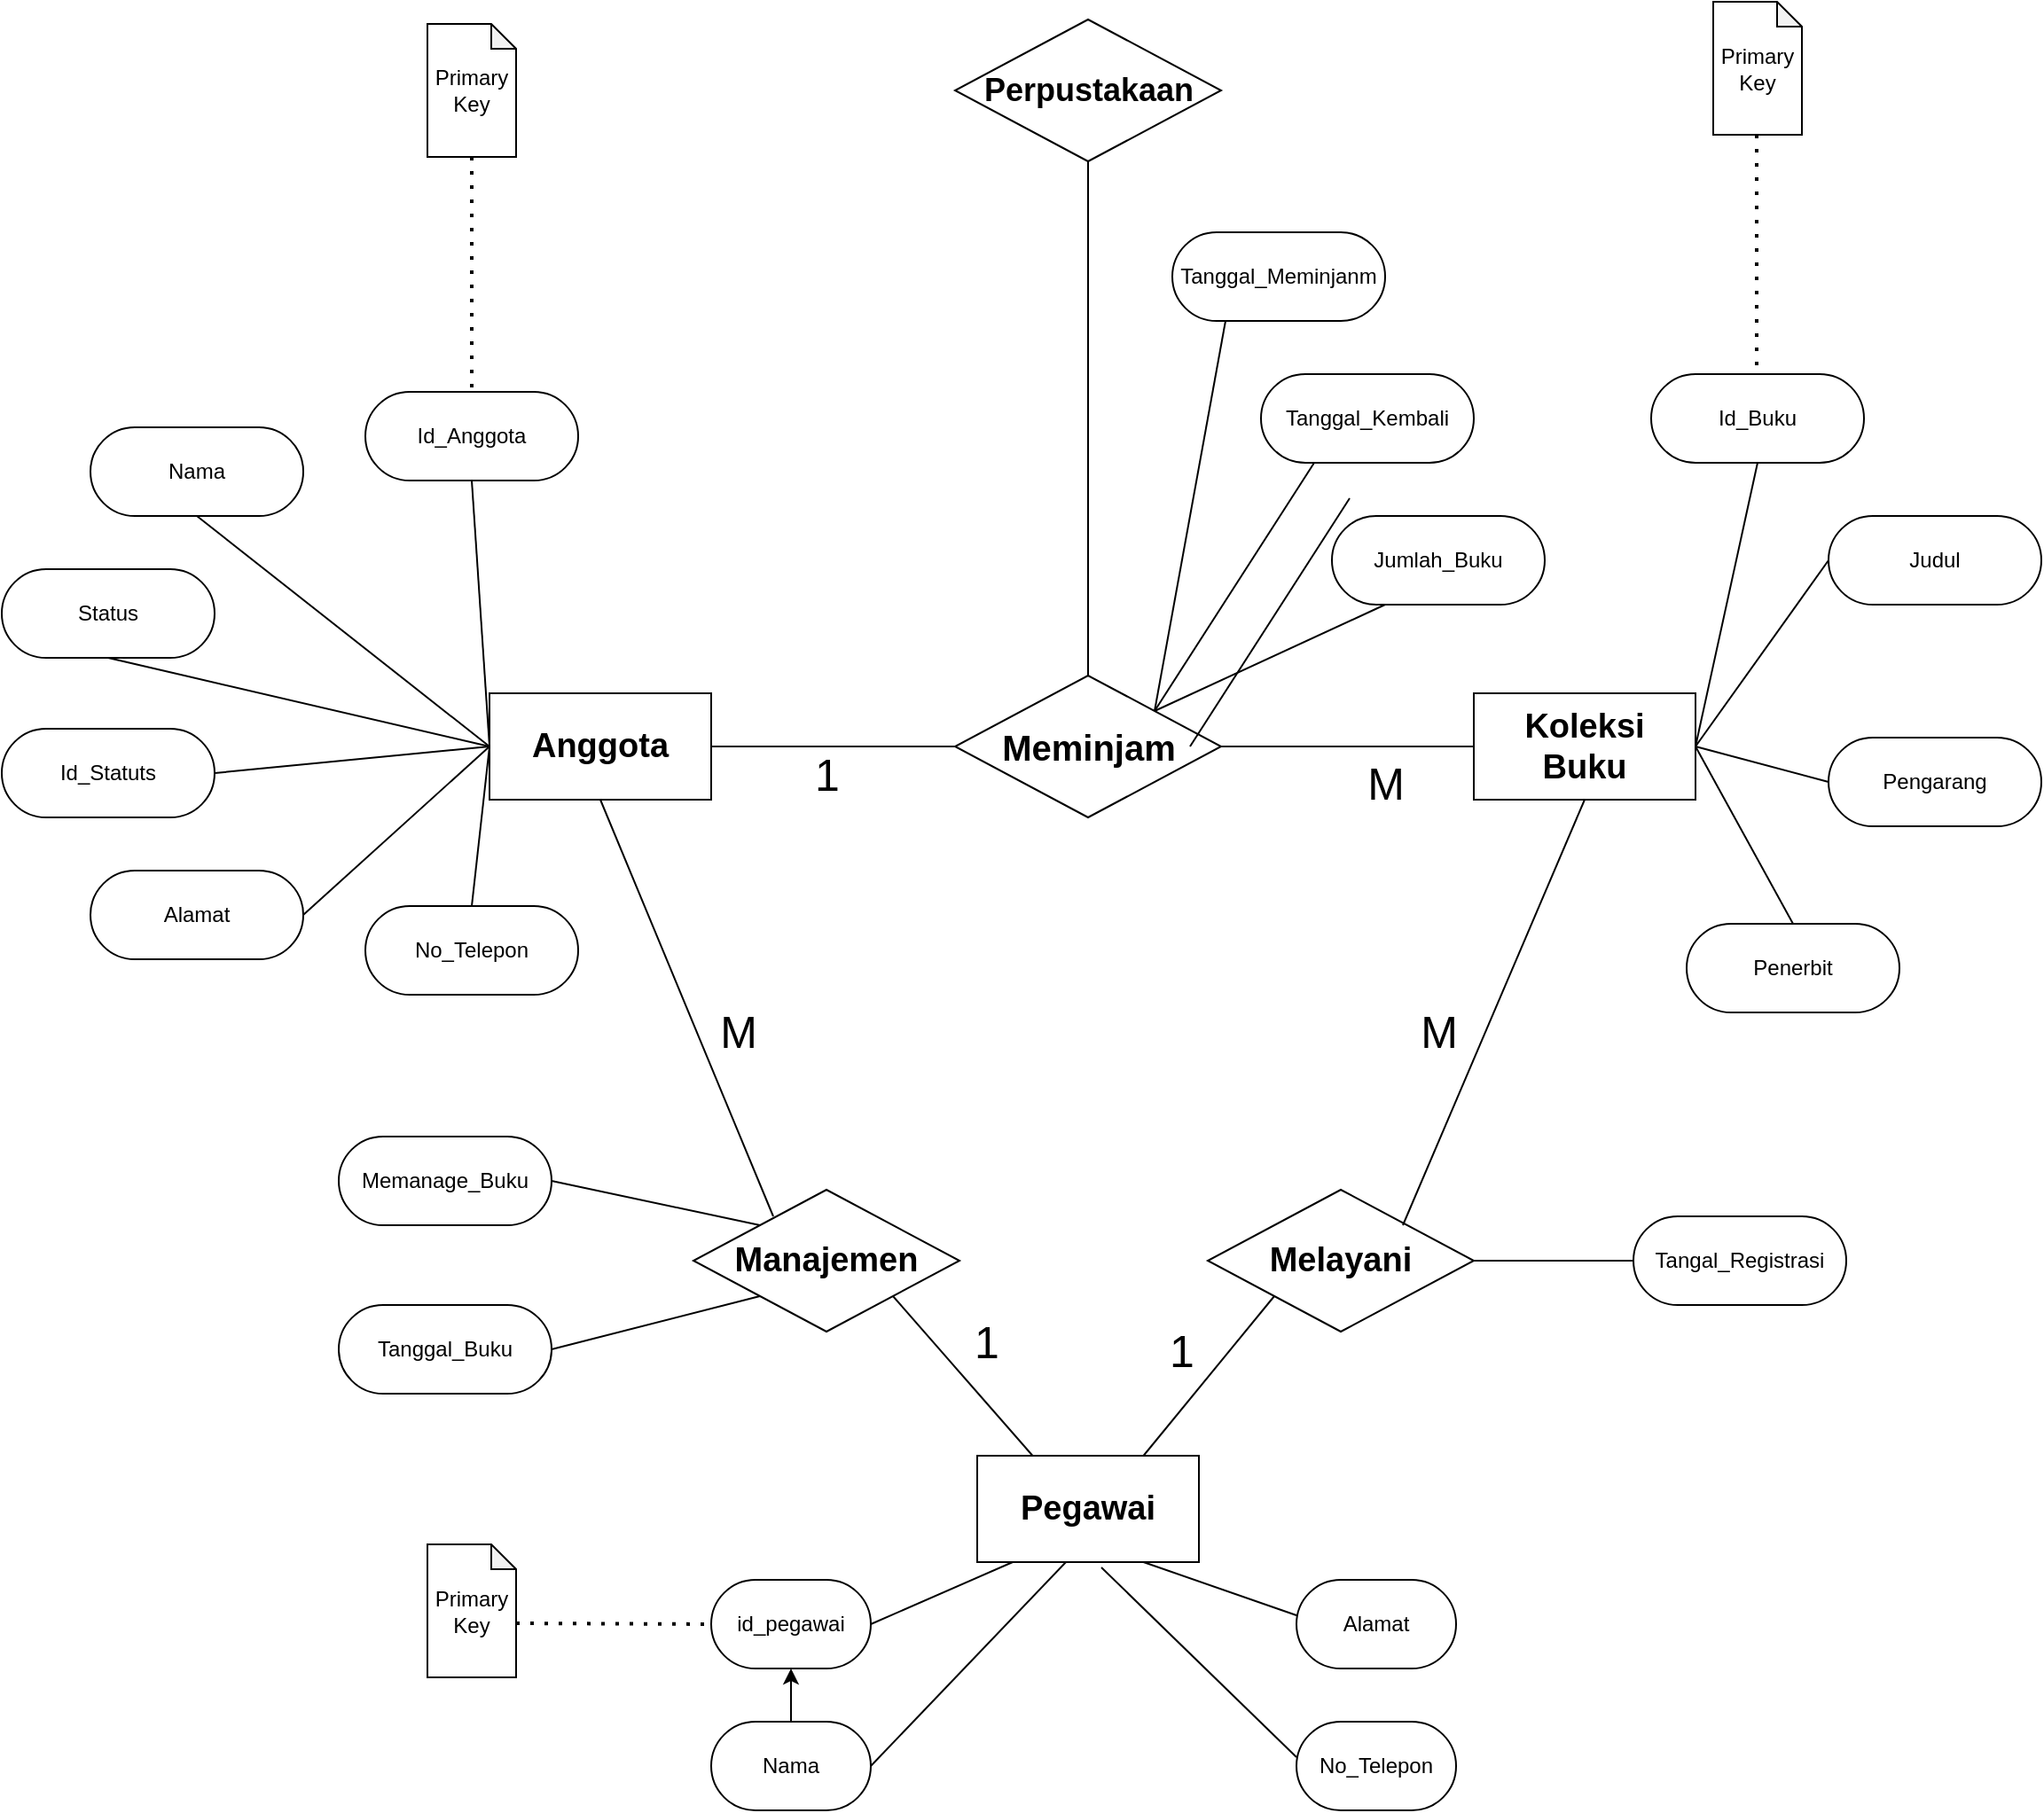 <mxfile version="15.5.9" type="github"><diagram id="R2lEEEUBdFMjLlhIrx00" name="Page-1"><mxGraphModel dx="3020" dy="1295" grid="1" gridSize="10" guides="1" tooltips="1" connect="1" arrows="1" fold="1" page="1" pageScale="1" pageWidth="850" pageHeight="1100" math="0" shadow="0" extFonts="Permanent Marker^https://fonts.googleapis.com/css?family=Permanent+Marker"><root><mxCell id="0"/><mxCell id="1" parent="0"/><mxCell id="FalFJYwX34e5pbqm7xKO-1" value="&lt;font style=&quot;font-size: 19px&quot;&gt;&lt;b&gt;Pegawai&lt;/b&gt;&lt;/font&gt;" style="rounded=0;whiteSpace=wrap;html=1;" vertex="1" parent="1"><mxGeometry x="360" y="880" width="125" height="60" as="geometry"/></mxCell><mxCell id="FalFJYwX34e5pbqm7xKO-5" value="No_Telepon" style="rounded=1;whiteSpace=wrap;html=1;arcSize=50;" vertex="1" parent="1"><mxGeometry x="540" y="1030" width="90" height="50" as="geometry"/></mxCell><mxCell id="FalFJYwX34e5pbqm7xKO-9" value="" style="endArrow=none;html=1;rounded=0;exitX=1;exitY=0.5;exitDx=0;exitDy=0;" edge="1" parent="1"><mxGeometry width="50" height="50" relative="1" as="geometry"><mxPoint x="300" y="975" as="sourcePoint"/><mxPoint x="380" y="940" as="targetPoint"/></mxGeometry></mxCell><mxCell id="FalFJYwX34e5pbqm7xKO-10" value="" style="endArrow=none;html=1;rounded=0;exitX=0.75;exitY=1;exitDx=0;exitDy=0;" edge="1" parent="1" source="FalFJYwX34e5pbqm7xKO-1"><mxGeometry width="50" height="50" relative="1" as="geometry"><mxPoint x="460" y="1005" as="sourcePoint"/><mxPoint x="540" y="970" as="targetPoint"/></mxGeometry></mxCell><mxCell id="FalFJYwX34e5pbqm7xKO-11" value="" style="endArrow=none;html=1;rounded=0;exitX=1;exitY=0.5;exitDx=0;exitDy=0;" edge="1" parent="1"><mxGeometry width="50" height="50" relative="1" as="geometry"><mxPoint x="300" y="1055.0" as="sourcePoint"/><mxPoint x="410" y="940" as="targetPoint"/></mxGeometry></mxCell><mxCell id="FalFJYwX34e5pbqm7xKO-12" value="" style="endArrow=none;html=1;rounded=0;exitX=0.56;exitY=1.05;exitDx=0;exitDy=0;exitPerimeter=0;" edge="1" parent="1" source="FalFJYwX34e5pbqm7xKO-1"><mxGeometry width="50" height="50" relative="1" as="geometry"><mxPoint x="460" y="1085" as="sourcePoint"/><mxPoint x="540" y="1050" as="targetPoint"/></mxGeometry></mxCell><mxCell id="FalFJYwX34e5pbqm7xKO-25" value="" style="edgeStyle=none;rounded=0;orthogonalLoop=1;jettySize=auto;html=1;" edge="1" parent="1" source="FalFJYwX34e5pbqm7xKO-13" target="FalFJYwX34e5pbqm7xKO-14"><mxGeometry relative="1" as="geometry"/></mxCell><mxCell id="FalFJYwX34e5pbqm7xKO-13" value="Nama" style="rounded=1;whiteSpace=wrap;html=1;arcSize=50;" vertex="1" parent="1"><mxGeometry x="210" y="1030" width="90" height="50" as="geometry"/></mxCell><mxCell id="FalFJYwX34e5pbqm7xKO-14" value="id_pegawai" style="rounded=1;whiteSpace=wrap;html=1;arcSize=50;" vertex="1" parent="1"><mxGeometry x="210" y="950" width="90" height="50" as="geometry"/></mxCell><mxCell id="FalFJYwX34e5pbqm7xKO-15" value="Alamat" style="rounded=1;whiteSpace=wrap;html=1;arcSize=50;" vertex="1" parent="1"><mxGeometry x="540" y="950" width="90" height="50" as="geometry"/></mxCell><mxCell id="FalFJYwX34e5pbqm7xKO-16" value="&lt;div&gt;Primary&lt;/div&gt;&lt;div&gt;Key&lt;br&gt;&lt;/div&gt;" style="shape=note;whiteSpace=wrap;html=1;backgroundOutline=1;darkOpacity=0.05;size=14;" vertex="1" parent="1"><mxGeometry x="50" y="930" width="50" height="75" as="geometry"/></mxCell><mxCell id="FalFJYwX34e5pbqm7xKO-18" value="" style="endArrow=none;dashed=1;html=1;dashPattern=1 3;strokeWidth=2;rounded=0;exitX=0;exitY=0;exitDx=50;exitDy=44.5;exitPerimeter=0;entryX=0;entryY=0.5;entryDx=0;entryDy=0;" edge="1" parent="1" source="FalFJYwX34e5pbqm7xKO-16" target="FalFJYwX34e5pbqm7xKO-14"><mxGeometry width="50" height="50" relative="1" as="geometry"><mxPoint x="390" y="900" as="sourcePoint"/><mxPoint x="440" y="850" as="targetPoint"/></mxGeometry></mxCell><mxCell id="FalFJYwX34e5pbqm7xKO-19" value="&lt;font style=&quot;font-size: 19px&quot;&gt;&lt;b&gt;Manajemen&lt;/b&gt;&lt;/font&gt;" style="rhombus;whiteSpace=wrap;html=1;" vertex="1" parent="1"><mxGeometry x="200" y="730" width="150" height="80" as="geometry"/></mxCell><mxCell id="FalFJYwX34e5pbqm7xKO-20" value="&lt;font style=&quot;font-size: 19px&quot;&gt;&lt;b&gt;Melayani&lt;/b&gt;&lt;/font&gt;" style="rhombus;whiteSpace=wrap;html=1;" vertex="1" parent="1"><mxGeometry x="490" y="730" width="150" height="80" as="geometry"/></mxCell><mxCell id="FalFJYwX34e5pbqm7xKO-21" value="&lt;font style=&quot;font-size: 20px&quot;&gt;&lt;b&gt;Meminjam&lt;/b&gt;&lt;/font&gt;" style="rhombus;whiteSpace=wrap;html=1;" vertex="1" parent="1"><mxGeometry x="347.5" y="440" width="150" height="80" as="geometry"/></mxCell><mxCell id="FalFJYwX34e5pbqm7xKO-22" value="&lt;font style=&quot;font-size: 18px&quot;&gt;&lt;b&gt;Perpustakaan&lt;/b&gt;&lt;/font&gt;" style="rhombus;whiteSpace=wrap;html=1;" vertex="1" parent="1"><mxGeometry x="347.5" y="70" width="150" height="80" as="geometry"/></mxCell><mxCell id="FalFJYwX34e5pbqm7xKO-23" value="&lt;div style=&quot;font-size: 19px&quot;&gt;&lt;font style=&quot;font-size: 19px&quot;&gt;&lt;b&gt;Koleksi&lt;/b&gt;&lt;/font&gt;&lt;/div&gt;&lt;div style=&quot;font-size: 19px&quot;&gt;&lt;font style=&quot;font-size: 19px&quot;&gt;&lt;b&gt;Buku&lt;br&gt;&lt;/b&gt;&lt;/font&gt;&lt;/div&gt;" style="rounded=0;whiteSpace=wrap;html=1;" vertex="1" parent="1"><mxGeometry x="640" y="450" width="125" height="60" as="geometry"/></mxCell><mxCell id="FalFJYwX34e5pbqm7xKO-24" value="&lt;font style=&quot;font-size: 19px&quot;&gt;&lt;b&gt;Anggota&lt;/b&gt;&lt;/font&gt;" style="rounded=0;whiteSpace=wrap;html=1;" vertex="1" parent="1"><mxGeometry x="85" y="450" width="125" height="60" as="geometry"/></mxCell><mxCell id="FalFJYwX34e5pbqm7xKO-26" value="Tangal_Registrasi" style="rounded=1;whiteSpace=wrap;html=1;arcSize=50;" vertex="1" parent="1"><mxGeometry x="730" y="745" width="120" height="50" as="geometry"/></mxCell><mxCell id="FalFJYwX34e5pbqm7xKO-27" value="Memanage_Buku" style="rounded=1;whiteSpace=wrap;html=1;arcSize=50;" vertex="1" parent="1"><mxGeometry y="700" width="120" height="50" as="geometry"/></mxCell><mxCell id="FalFJYwX34e5pbqm7xKO-28" value="Tanggal_Buku" style="rounded=1;whiteSpace=wrap;html=1;arcSize=50;" vertex="1" parent="1"><mxGeometry y="795" width="120" height="50" as="geometry"/></mxCell><mxCell id="FalFJYwX34e5pbqm7xKO-29" value="Id_Anggota" style="rounded=1;whiteSpace=wrap;html=1;arcSize=50;" vertex="1" parent="1"><mxGeometry x="15" y="280" width="120" height="50" as="geometry"/></mxCell><mxCell id="FalFJYwX34e5pbqm7xKO-30" value="Nama" style="rounded=1;whiteSpace=wrap;html=1;arcSize=50;" vertex="1" parent="1"><mxGeometry x="-140" y="300" width="120" height="50" as="geometry"/></mxCell><mxCell id="FalFJYwX34e5pbqm7xKO-31" value="Status" style="rounded=1;whiteSpace=wrap;html=1;arcSize=50;" vertex="1" parent="1"><mxGeometry x="-190" y="380" width="120" height="50" as="geometry"/></mxCell><mxCell id="FalFJYwX34e5pbqm7xKO-32" value="Id_Statuts" style="rounded=1;whiteSpace=wrap;html=1;arcSize=50;" vertex="1" parent="1"><mxGeometry x="-190" y="470" width="120" height="50" as="geometry"/></mxCell><mxCell id="FalFJYwX34e5pbqm7xKO-33" value="Alamat" style="rounded=1;whiteSpace=wrap;html=1;arcSize=50;" vertex="1" parent="1"><mxGeometry x="-140" y="550" width="120" height="50" as="geometry"/></mxCell><mxCell id="FalFJYwX34e5pbqm7xKO-34" value="No_Telepon" style="rounded=1;whiteSpace=wrap;html=1;arcSize=50;" vertex="1" parent="1"><mxGeometry x="15" y="570" width="120" height="50" as="geometry"/></mxCell><mxCell id="FalFJYwX34e5pbqm7xKO-35" value="Id_Buku" style="rounded=1;whiteSpace=wrap;html=1;arcSize=50;" vertex="1" parent="1"><mxGeometry x="740" y="270" width="120" height="50" as="geometry"/></mxCell><mxCell id="FalFJYwX34e5pbqm7xKO-36" value="Judul" style="rounded=1;whiteSpace=wrap;html=1;arcSize=50;" vertex="1" parent="1"><mxGeometry x="840" y="350" width="120" height="50" as="geometry"/></mxCell><mxCell id="FalFJYwX34e5pbqm7xKO-37" value="Pengarang" style="rounded=1;whiteSpace=wrap;html=1;arcSize=50;" vertex="1" parent="1"><mxGeometry x="840" y="475" width="120" height="50" as="geometry"/></mxCell><mxCell id="FalFJYwX34e5pbqm7xKO-38" value="Penerbit" style="rounded=1;whiteSpace=wrap;html=1;arcSize=50;" vertex="1" parent="1"><mxGeometry x="760" y="580" width="120" height="50" as="geometry"/></mxCell><mxCell id="FalFJYwX34e5pbqm7xKO-40" value="Tanggal_Meminjanm" style="rounded=1;whiteSpace=wrap;html=1;arcSize=50;" vertex="1" parent="1"><mxGeometry x="470" y="190" width="120" height="50" as="geometry"/></mxCell><mxCell id="FalFJYwX34e5pbqm7xKO-41" value="Tanggal_Kembali" style="rounded=1;whiteSpace=wrap;html=1;arcSize=50;" vertex="1" parent="1"><mxGeometry x="520" y="270" width="120" height="50" as="geometry"/></mxCell><mxCell id="FalFJYwX34e5pbqm7xKO-42" value="Jumlah_Buku" style="rounded=1;whiteSpace=wrap;html=1;arcSize=50;" vertex="1" parent="1"><mxGeometry x="560" y="350" width="120" height="50" as="geometry"/></mxCell><mxCell id="FalFJYwX34e5pbqm7xKO-43" value="&lt;div&gt;Primary&lt;/div&gt;&lt;div&gt;Key&lt;br&gt;&lt;/div&gt;" style="shape=note;whiteSpace=wrap;html=1;backgroundOutline=1;darkOpacity=0.05;size=14;" vertex="1" parent="1"><mxGeometry x="50" y="72.5" width="50" height="75" as="geometry"/></mxCell><mxCell id="FalFJYwX34e5pbqm7xKO-44" value="&lt;div&gt;Primary&lt;/div&gt;&lt;div&gt;Key&lt;br&gt;&lt;/div&gt;" style="shape=note;whiteSpace=wrap;html=1;backgroundOutline=1;darkOpacity=0.05;size=14;" vertex="1" parent="1"><mxGeometry x="775" y="60" width="50" height="75" as="geometry"/></mxCell><mxCell id="FalFJYwX34e5pbqm7xKO-45" value="" style="endArrow=none;dashed=1;html=1;dashPattern=1 3;strokeWidth=2;rounded=0;exitX=0.5;exitY=1;exitDx=0;exitDy=0;exitPerimeter=0;entryX=0.5;entryY=0;entryDx=0;entryDy=0;" edge="1" parent="1" source="FalFJYwX34e5pbqm7xKO-43" target="FalFJYwX34e5pbqm7xKO-29"><mxGeometry width="50" height="50" relative="1" as="geometry"><mxPoint x="70" y="150" as="sourcePoint"/><mxPoint x="70" y="270" as="targetPoint"/></mxGeometry></mxCell><mxCell id="FalFJYwX34e5pbqm7xKO-46" value="" style="endArrow=none;dashed=1;html=1;dashPattern=1 3;strokeWidth=2;rounded=0;exitX=0.5;exitY=1;exitDx=0;exitDy=0;exitPerimeter=0;entryX=0.5;entryY=0;entryDx=0;entryDy=0;" edge="1" parent="1"><mxGeometry width="50" height="50" relative="1" as="geometry"><mxPoint x="799.5" y="135" as="sourcePoint"/><mxPoint x="799.5" y="267.5" as="targetPoint"/></mxGeometry></mxCell><mxCell id="FalFJYwX34e5pbqm7xKO-47" value="" style="endArrow=none;html=1;rounded=0;exitX=0.75;exitY=0;exitDx=0;exitDy=0;entryX=0;entryY=1;entryDx=0;entryDy=0;" edge="1" parent="1" source="FalFJYwX34e5pbqm7xKO-1" target="FalFJYwX34e5pbqm7xKO-20"><mxGeometry width="50" height="50" relative="1" as="geometry"><mxPoint x="410" y="740" as="sourcePoint"/><mxPoint x="460" y="690" as="targetPoint"/></mxGeometry></mxCell><mxCell id="FalFJYwX34e5pbqm7xKO-48" value="" style="endArrow=none;html=1;rounded=0;exitX=0.25;exitY=0;exitDx=0;exitDy=0;entryX=1;entryY=1;entryDx=0;entryDy=0;" edge="1" parent="1" source="FalFJYwX34e5pbqm7xKO-1" target="FalFJYwX34e5pbqm7xKO-19"><mxGeometry width="50" height="50" relative="1" as="geometry"><mxPoint x="463.75" y="890" as="sourcePoint"/><mxPoint x="537.5" y="800" as="targetPoint"/></mxGeometry></mxCell><mxCell id="FalFJYwX34e5pbqm7xKO-49" value="" style="endArrow=none;html=1;rounded=0;exitX=0;exitY=0.5;exitDx=0;exitDy=0;entryX=1;entryY=0.5;entryDx=0;entryDy=0;" edge="1" parent="1" source="FalFJYwX34e5pbqm7xKO-26" target="FalFJYwX34e5pbqm7xKO-20"><mxGeometry width="50" height="50" relative="1" as="geometry"><mxPoint x="473.75" y="900" as="sourcePoint"/><mxPoint x="547.5" y="810" as="targetPoint"/></mxGeometry></mxCell><mxCell id="FalFJYwX34e5pbqm7xKO-50" value="" style="endArrow=none;html=1;rounded=0;exitX=1;exitY=0.5;exitDx=0;exitDy=0;entryX=0;entryY=1;entryDx=0;entryDy=0;" edge="1" parent="1" source="FalFJYwX34e5pbqm7xKO-28" target="FalFJYwX34e5pbqm7xKO-19"><mxGeometry width="50" height="50" relative="1" as="geometry"><mxPoint x="126.25" y="860" as="sourcePoint"/><mxPoint x="200" y="770" as="targetPoint"/></mxGeometry></mxCell><mxCell id="FalFJYwX34e5pbqm7xKO-51" value="" style="endArrow=none;html=1;rounded=0;exitX=1;exitY=0.5;exitDx=0;exitDy=0;entryX=0;entryY=0;entryDx=0;entryDy=0;" edge="1" parent="1" source="FalFJYwX34e5pbqm7xKO-27" target="FalFJYwX34e5pbqm7xKO-19"><mxGeometry width="50" height="50" relative="1" as="geometry"><mxPoint x="120" y="775" as="sourcePoint"/><mxPoint x="200" y="740" as="targetPoint"/></mxGeometry></mxCell><mxCell id="FalFJYwX34e5pbqm7xKO-52" value="" style="endArrow=none;html=1;rounded=0;exitX=1;exitY=0.5;exitDx=0;exitDy=0;entryX=0.5;entryY=1;entryDx=0;entryDy=0;" edge="1" parent="1" target="FalFJYwX34e5pbqm7xKO-23"><mxGeometry width="50" height="50" relative="1" as="geometry"><mxPoint x="600" y="750" as="sourcePoint"/><mxPoint x="680" y="715" as="targetPoint"/></mxGeometry></mxCell><mxCell id="FalFJYwX34e5pbqm7xKO-53" value="" style="endArrow=none;html=1;rounded=0;exitX=1;exitY=0.5;exitDx=0;exitDy=0;entryX=0.5;entryY=1;entryDx=0;entryDy=0;" edge="1" parent="1" target="FalFJYwX34e5pbqm7xKO-24"><mxGeometry width="50" height="50" relative="1" as="geometry"><mxPoint x="245" y="745" as="sourcePoint"/><mxPoint x="347.5" y="485" as="targetPoint"/></mxGeometry></mxCell><mxCell id="FalFJYwX34e5pbqm7xKO-54" value="" style="endArrow=none;html=1;rounded=0;exitX=1;exitY=0.5;exitDx=0;exitDy=0;entryX=0;entryY=0.5;entryDx=0;entryDy=0;" edge="1" parent="1" source="FalFJYwX34e5pbqm7xKO-21" target="FalFJYwX34e5pbqm7xKO-23"><mxGeometry width="50" height="50" relative="1" as="geometry"><mxPoint x="620" y="770" as="sourcePoint"/><mxPoint x="722.5" y="510" as="targetPoint"/></mxGeometry></mxCell><mxCell id="FalFJYwX34e5pbqm7xKO-55" value="" style="endArrow=none;html=1;rounded=0;exitX=1;exitY=0.5;exitDx=0;exitDy=0;entryX=0;entryY=0.5;entryDx=0;entryDy=0;" edge="1" parent="1" source="FalFJYwX34e5pbqm7xKO-24" target="FalFJYwX34e5pbqm7xKO-21"><mxGeometry width="50" height="50" relative="1" as="geometry"><mxPoint x="630" y="780" as="sourcePoint"/><mxPoint x="732.5" y="520" as="targetPoint"/></mxGeometry></mxCell><mxCell id="FalFJYwX34e5pbqm7xKO-56" value="" style="endArrow=none;html=1;rounded=0;exitX=0.5;exitY=1;exitDx=0;exitDy=0;entryX=0.5;entryY=0;entryDx=0;entryDy=0;" edge="1" parent="1" source="FalFJYwX34e5pbqm7xKO-22" target="FalFJYwX34e5pbqm7xKO-21"><mxGeometry width="50" height="50" relative="1" as="geometry"><mxPoint x="640" y="790" as="sourcePoint"/><mxPoint x="742.5" y="530" as="targetPoint"/></mxGeometry></mxCell><mxCell id="FalFJYwX34e5pbqm7xKO-57" value="" style="endArrow=none;html=1;rounded=0;exitX=0;exitY=0.5;exitDx=0;exitDy=0;entryX=1;entryY=0.5;entryDx=0;entryDy=0;" edge="1" parent="1" source="FalFJYwX34e5pbqm7xKO-37" target="FalFJYwX34e5pbqm7xKO-23"><mxGeometry width="50" height="50" relative="1" as="geometry"><mxPoint x="650" y="800" as="sourcePoint"/><mxPoint x="752.5" y="540" as="targetPoint"/></mxGeometry></mxCell><mxCell id="FalFJYwX34e5pbqm7xKO-58" value="" style="endArrow=none;html=1;rounded=0;exitX=0.5;exitY=1;exitDx=0;exitDy=0;entryX=1;entryY=0.5;entryDx=0;entryDy=0;" edge="1" parent="1" source="FalFJYwX34e5pbqm7xKO-35" target="FalFJYwX34e5pbqm7xKO-23"><mxGeometry width="50" height="50" relative="1" as="geometry"><mxPoint x="660" y="810" as="sourcePoint"/><mxPoint x="762.5" y="550" as="targetPoint"/></mxGeometry></mxCell><mxCell id="FalFJYwX34e5pbqm7xKO-59" value="" style="endArrow=none;html=1;rounded=0;entryX=0;entryY=0.5;entryDx=0;entryDy=0;exitX=1;exitY=0.5;exitDx=0;exitDy=0;" edge="1" parent="1" source="FalFJYwX34e5pbqm7xKO-23" target="FalFJYwX34e5pbqm7xKO-36"><mxGeometry width="50" height="50" relative="1" as="geometry"><mxPoint x="770" y="480" as="sourcePoint"/><mxPoint x="772.5" y="560" as="targetPoint"/></mxGeometry></mxCell><mxCell id="FalFJYwX34e5pbqm7xKO-60" value="" style="endArrow=none;html=1;rounded=0;exitX=0.5;exitY=0;exitDx=0;exitDy=0;entryX=1;entryY=0.5;entryDx=0;entryDy=0;" edge="1" parent="1" source="FalFJYwX34e5pbqm7xKO-38" target="FalFJYwX34e5pbqm7xKO-23"><mxGeometry width="50" height="50" relative="1" as="geometry"><mxPoint x="680" y="830" as="sourcePoint"/><mxPoint x="770" y="480" as="targetPoint"/></mxGeometry></mxCell><mxCell id="FalFJYwX34e5pbqm7xKO-62" value="" style="endArrow=none;html=1;rounded=0;exitX=0.5;exitY=1;exitDx=0;exitDy=0;entryX=0;entryY=0.5;entryDx=0;entryDy=0;" edge="1" parent="1" source="FalFJYwX34e5pbqm7xKO-29" target="FalFJYwX34e5pbqm7xKO-24"><mxGeometry width="50" height="50" relative="1" as="geometry"><mxPoint x="255" y="755" as="sourcePoint"/><mxPoint x="157.5" y="520" as="targetPoint"/></mxGeometry></mxCell><mxCell id="FalFJYwX34e5pbqm7xKO-63" value="" style="endArrow=none;html=1;rounded=0;exitX=0.5;exitY=1;exitDx=0;exitDy=0;entryX=0;entryY=0.5;entryDx=0;entryDy=0;" edge="1" parent="1" source="FalFJYwX34e5pbqm7xKO-30" target="FalFJYwX34e5pbqm7xKO-24"><mxGeometry width="50" height="50" relative="1" as="geometry"><mxPoint x="265" y="765" as="sourcePoint"/><mxPoint x="167.5" y="530" as="targetPoint"/></mxGeometry></mxCell><mxCell id="FalFJYwX34e5pbqm7xKO-64" value="" style="endArrow=none;html=1;rounded=0;exitX=0.5;exitY=1;exitDx=0;exitDy=0;entryX=0;entryY=0.5;entryDx=0;entryDy=0;" edge="1" parent="1" source="FalFJYwX34e5pbqm7xKO-31" target="FalFJYwX34e5pbqm7xKO-24"><mxGeometry width="50" height="50" relative="1" as="geometry"><mxPoint x="275" y="775" as="sourcePoint"/><mxPoint x="177.5" y="540" as="targetPoint"/></mxGeometry></mxCell><mxCell id="FalFJYwX34e5pbqm7xKO-65" value="" style="endArrow=none;html=1;rounded=0;exitX=1;exitY=0.5;exitDx=0;exitDy=0;entryX=0;entryY=0.5;entryDx=0;entryDy=0;" edge="1" parent="1" source="FalFJYwX34e5pbqm7xKO-32" target="FalFJYwX34e5pbqm7xKO-24"><mxGeometry width="50" height="50" relative="1" as="geometry"><mxPoint x="285" y="785" as="sourcePoint"/><mxPoint x="187.5" y="550" as="targetPoint"/></mxGeometry></mxCell><mxCell id="FalFJYwX34e5pbqm7xKO-66" value="" style="endArrow=none;html=1;rounded=0;exitX=1;exitY=0.5;exitDx=0;exitDy=0;entryX=0;entryY=0.5;entryDx=0;entryDy=0;" edge="1" parent="1" source="FalFJYwX34e5pbqm7xKO-33" target="FalFJYwX34e5pbqm7xKO-24"><mxGeometry width="50" height="50" relative="1" as="geometry"><mxPoint x="295" y="795" as="sourcePoint"/><mxPoint x="197.5" y="560" as="targetPoint"/></mxGeometry></mxCell><mxCell id="FalFJYwX34e5pbqm7xKO-67" value="" style="endArrow=none;html=1;rounded=0;exitX=0.5;exitY=0;exitDx=0;exitDy=0;entryX=0;entryY=0.5;entryDx=0;entryDy=0;" edge="1" parent="1" source="FalFJYwX34e5pbqm7xKO-34" target="FalFJYwX34e5pbqm7xKO-24"><mxGeometry width="50" height="50" relative="1" as="geometry"><mxPoint x="305" y="805" as="sourcePoint"/><mxPoint x="207.5" y="570" as="targetPoint"/></mxGeometry></mxCell><mxCell id="FalFJYwX34e5pbqm7xKO-68" value="" style="endArrow=none;html=1;rounded=0;exitX=0.25;exitY=1;exitDx=0;exitDy=0;entryX=1;entryY=0;entryDx=0;entryDy=0;" edge="1" parent="1" source="FalFJYwX34e5pbqm7xKO-40" target="FalFJYwX34e5pbqm7xKO-21"><mxGeometry width="50" height="50" relative="1" as="geometry"><mxPoint x="315" y="815" as="sourcePoint"/><mxPoint x="217.5" y="580" as="targetPoint"/></mxGeometry></mxCell><mxCell id="FalFJYwX34e5pbqm7xKO-69" value="" style="endArrow=none;html=1;rounded=0;exitX=0.25;exitY=1;exitDx=0;exitDy=0;entryX=1;entryY=0;entryDx=0;entryDy=0;" edge="1" parent="1" source="FalFJYwX34e5pbqm7xKO-41" target="FalFJYwX34e5pbqm7xKO-21"><mxGeometry width="50" height="50" relative="1" as="geometry"><mxPoint x="325" y="825" as="sourcePoint"/><mxPoint x="227.5" y="590" as="targetPoint"/></mxGeometry></mxCell><mxCell id="FalFJYwX34e5pbqm7xKO-70" value="" style="endArrow=none;html=1;rounded=0;exitX=0.25;exitY=1;exitDx=0;exitDy=0;" edge="1" parent="1" source="FalFJYwX34e5pbqm7xKO-42"><mxGeometry width="50" height="50" relative="1" as="geometry"><mxPoint x="560" y="330" as="sourcePoint"/><mxPoint x="460" y="460" as="targetPoint"/></mxGeometry></mxCell><mxCell id="FalFJYwX34e5pbqm7xKO-72" style="edgeStyle=none;rounded=0;orthogonalLoop=1;jettySize=auto;html=1;exitX=1;exitY=1;exitDx=0;exitDy=0;fontSize=25;" edge="1" parent="1"><mxGeometry relative="1" as="geometry"><mxPoint x="400" y="830" as="sourcePoint"/><mxPoint x="400" y="830" as="targetPoint"/></mxGeometry></mxCell><mxCell id="FalFJYwX34e5pbqm7xKO-73" value="1" style="text;html=1;align=center;verticalAlign=middle;resizable=0;points=[];autosize=1;strokeColor=none;fillColor=none;fontSize=25;" vertex="1" parent="1"><mxGeometry x="350" y="795" width="30" height="40" as="geometry"/></mxCell><mxCell id="FalFJYwX34e5pbqm7xKO-74" value="" style="endArrow=none;html=1;rounded=0;exitX=0.25;exitY=1;exitDx=0;exitDy=0;entryX=1;entryY=0;entryDx=0;entryDy=0;" edge="1" parent="1"><mxGeometry width="50" height="50" relative="1" as="geometry"><mxPoint x="570" y="340" as="sourcePoint"/><mxPoint x="480" y="480" as="targetPoint"/></mxGeometry></mxCell><mxCell id="FalFJYwX34e5pbqm7xKO-75" value="1" style="text;html=1;align=center;verticalAlign=middle;resizable=0;points=[];autosize=1;strokeColor=none;fillColor=none;fontSize=25;" vertex="1" parent="1"><mxGeometry x="460" y="800" width="30" height="40" as="geometry"/></mxCell><mxCell id="FalFJYwX34e5pbqm7xKO-76" value="M" style="text;html=1;align=center;verticalAlign=middle;resizable=0;points=[];autosize=1;strokeColor=none;fillColor=none;fontSize=25;" vertex="1" parent="1"><mxGeometry x="205" y="620" width="40" height="40" as="geometry"/></mxCell><mxCell id="FalFJYwX34e5pbqm7xKO-77" value="M" style="text;html=1;align=center;verticalAlign=middle;resizable=0;points=[];autosize=1;strokeColor=none;fillColor=none;fontSize=25;" vertex="1" parent="1"><mxGeometry x="600" y="620" width="40" height="40" as="geometry"/></mxCell><mxCell id="FalFJYwX34e5pbqm7xKO-78" value="1" style="text;html=1;align=center;verticalAlign=middle;resizable=0;points=[];autosize=1;strokeColor=none;fillColor=none;fontSize=25;" vertex="1" parent="1"><mxGeometry x="260" y="475" width="30" height="40" as="geometry"/></mxCell><mxCell id="FalFJYwX34e5pbqm7xKO-80" value="M" style="text;html=1;align=center;verticalAlign=middle;resizable=0;points=[];autosize=1;strokeColor=none;fillColor=none;fontSize=25;" vertex="1" parent="1"><mxGeometry x="570" y="480" width="40" height="40" as="geometry"/></mxCell></root></mxGraphModel></diagram></mxfile>